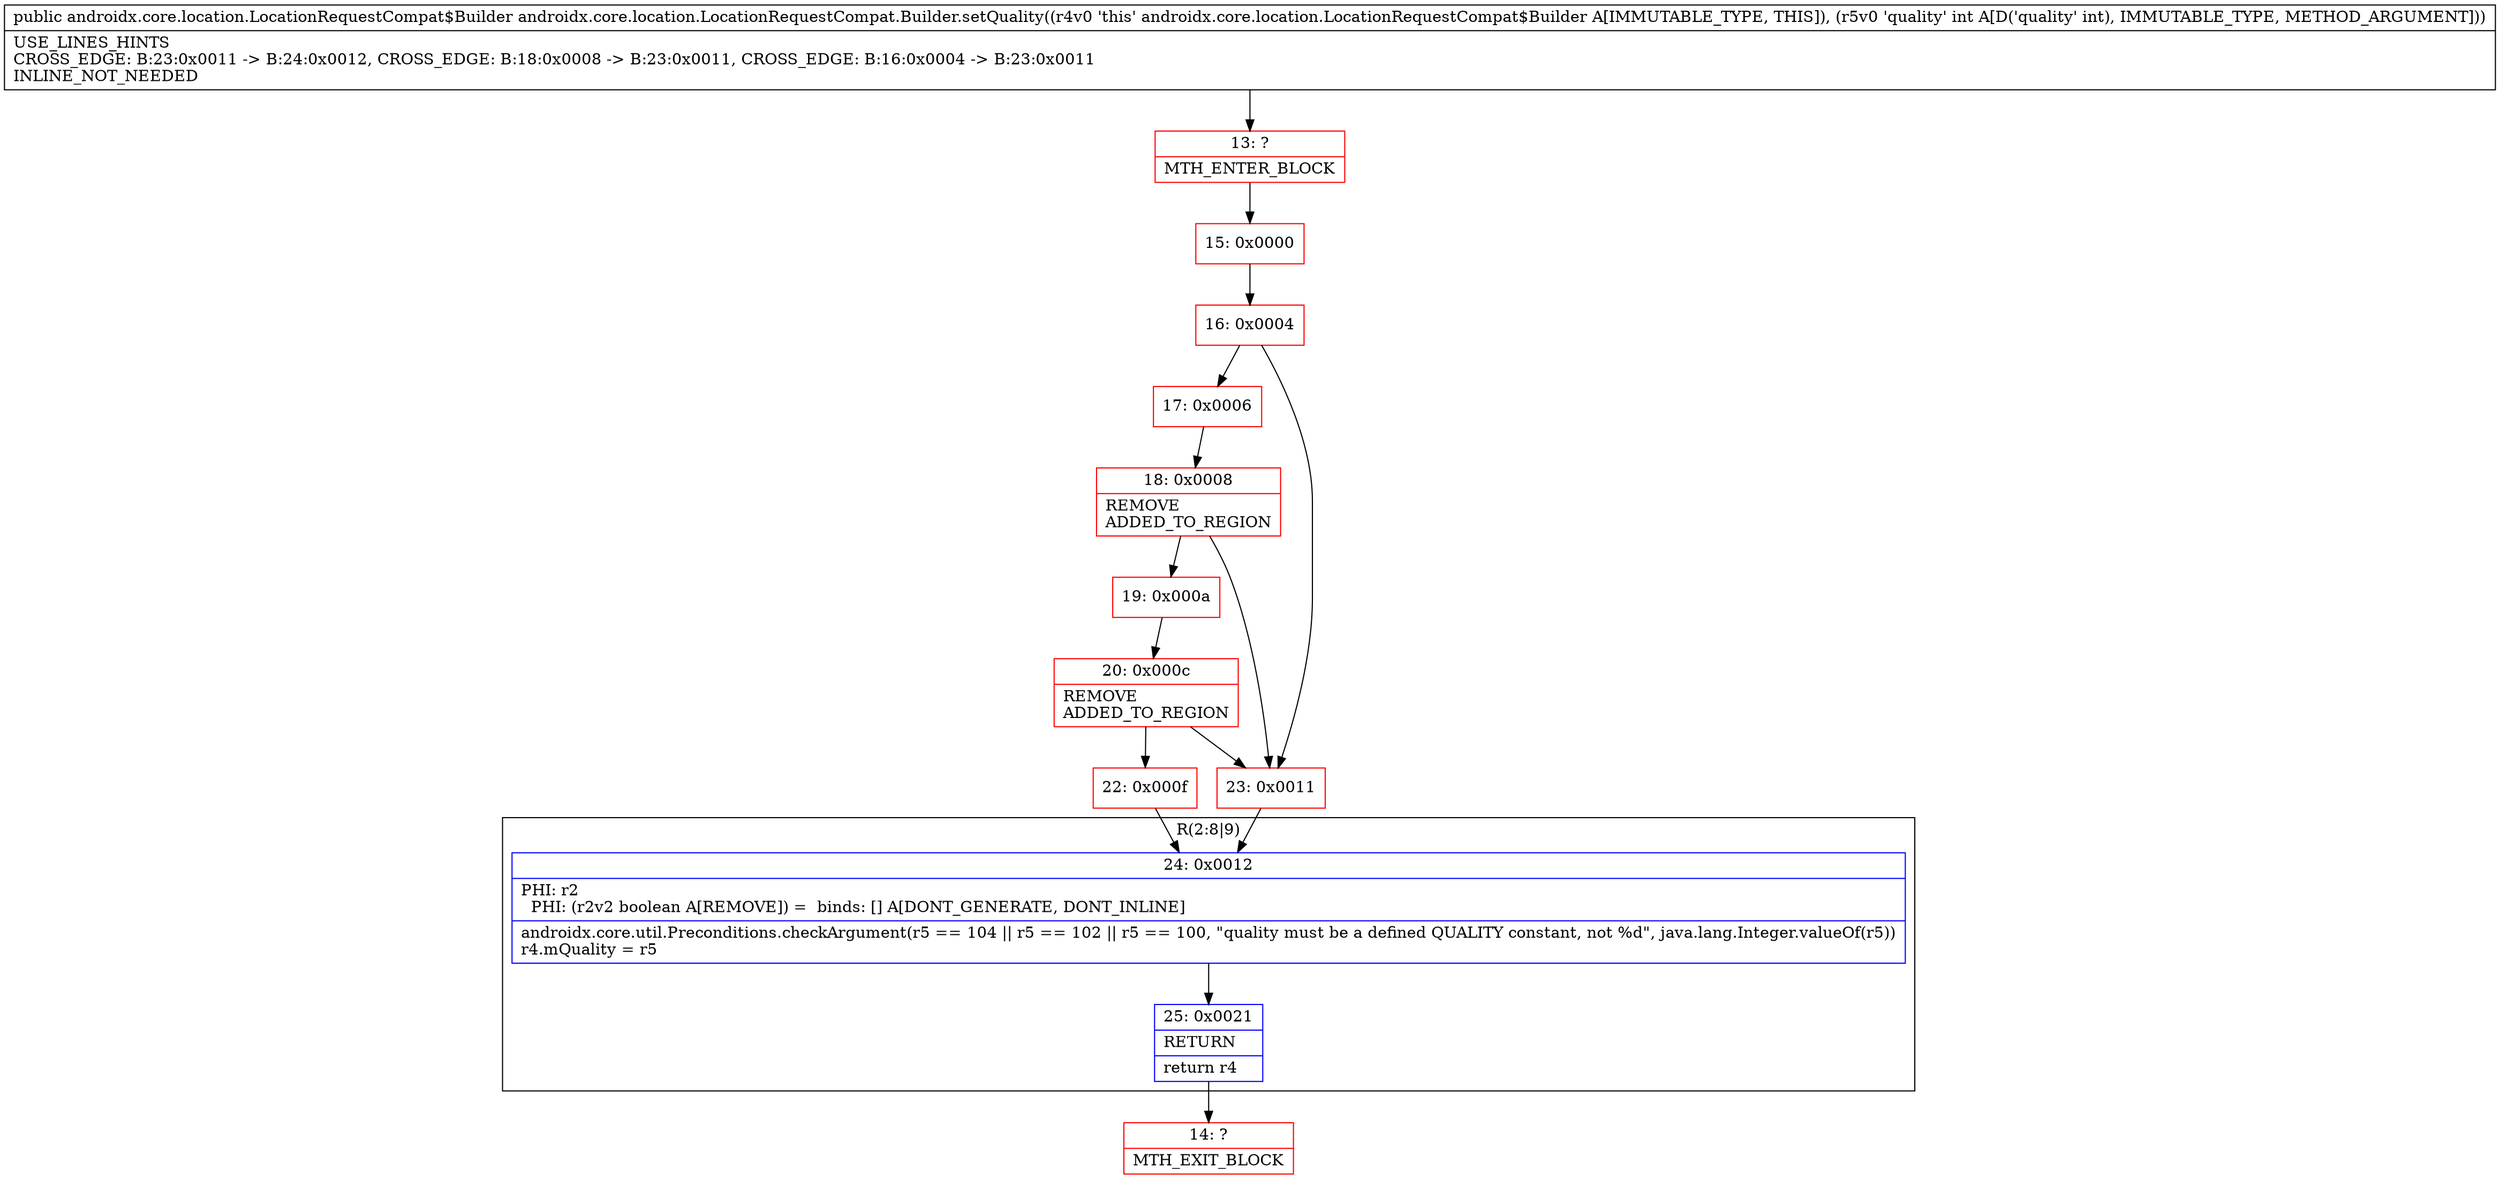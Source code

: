 digraph "CFG forandroidx.core.location.LocationRequestCompat.Builder.setQuality(I)Landroidx\/core\/location\/LocationRequestCompat$Builder;" {
subgraph cluster_Region_747097518 {
label = "R(2:8|9)";
node [shape=record,color=blue];
Node_24 [shape=record,label="{24\:\ 0x0012|PHI: r2 \l  PHI: (r2v2 boolean A[REMOVE]) =  binds: [] A[DONT_GENERATE, DONT_INLINE]\l|androidx.core.util.Preconditions.checkArgument(r5 == 104 \|\| r5 == 102 \|\| r5 == 100, \"quality must be a defined QUALITY constant, not %d\", java.lang.Integer.valueOf(r5))\lr4.mQuality = r5\l}"];
Node_25 [shape=record,label="{25\:\ 0x0021|RETURN\l|return r4\l}"];
}
Node_13 [shape=record,color=red,label="{13\:\ ?|MTH_ENTER_BLOCK\l}"];
Node_15 [shape=record,color=red,label="{15\:\ 0x0000}"];
Node_16 [shape=record,color=red,label="{16\:\ 0x0004}"];
Node_17 [shape=record,color=red,label="{17\:\ 0x0006}"];
Node_18 [shape=record,color=red,label="{18\:\ 0x0008|REMOVE\lADDED_TO_REGION\l}"];
Node_19 [shape=record,color=red,label="{19\:\ 0x000a}"];
Node_20 [shape=record,color=red,label="{20\:\ 0x000c|REMOVE\lADDED_TO_REGION\l}"];
Node_22 [shape=record,color=red,label="{22\:\ 0x000f}"];
Node_14 [shape=record,color=red,label="{14\:\ ?|MTH_EXIT_BLOCK\l}"];
Node_23 [shape=record,color=red,label="{23\:\ 0x0011}"];
MethodNode[shape=record,label="{public androidx.core.location.LocationRequestCompat$Builder androidx.core.location.LocationRequestCompat.Builder.setQuality((r4v0 'this' androidx.core.location.LocationRequestCompat$Builder A[IMMUTABLE_TYPE, THIS]), (r5v0 'quality' int A[D('quality' int), IMMUTABLE_TYPE, METHOD_ARGUMENT]))  | USE_LINES_HINTS\lCROSS_EDGE: B:23:0x0011 \-\> B:24:0x0012, CROSS_EDGE: B:18:0x0008 \-\> B:23:0x0011, CROSS_EDGE: B:16:0x0004 \-\> B:23:0x0011\lINLINE_NOT_NEEDED\l}"];
MethodNode -> Node_13;Node_24 -> Node_25;
Node_25 -> Node_14;
Node_13 -> Node_15;
Node_15 -> Node_16;
Node_16 -> Node_17;
Node_16 -> Node_23;
Node_17 -> Node_18;
Node_18 -> Node_19;
Node_18 -> Node_23;
Node_19 -> Node_20;
Node_20 -> Node_22;
Node_20 -> Node_23;
Node_22 -> Node_24;
Node_23 -> Node_24;
}

